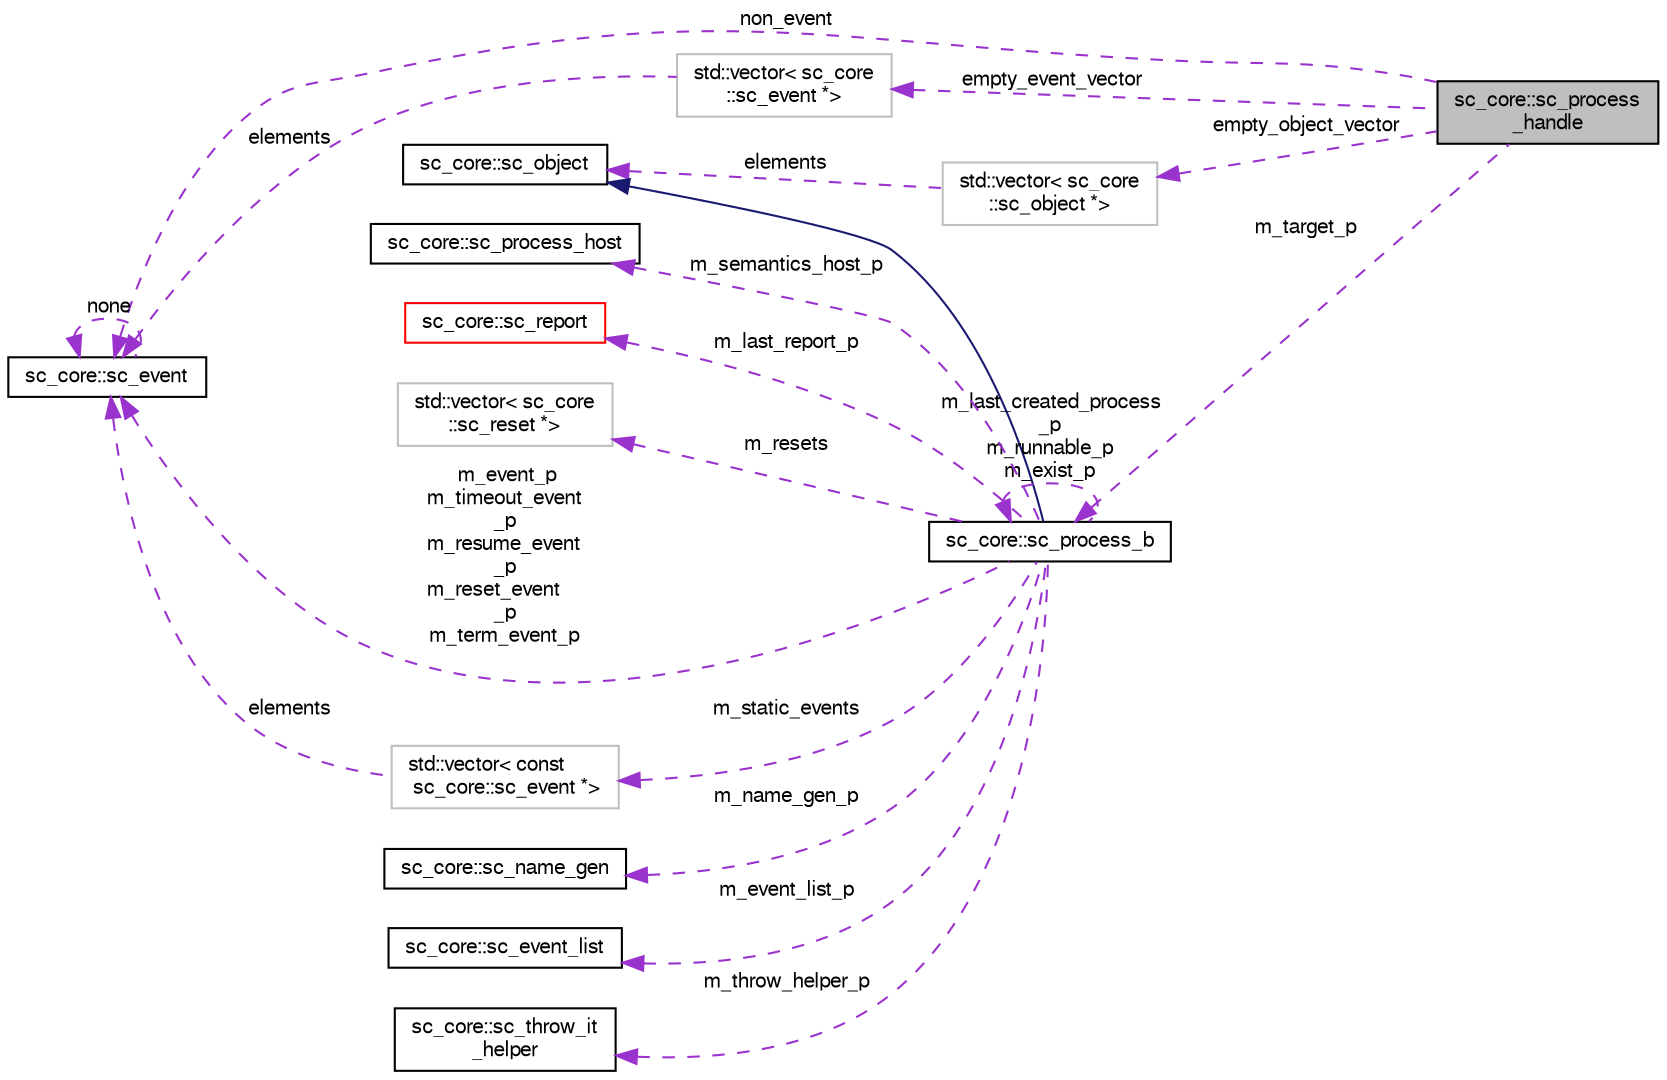 digraph "sc_core::sc_process_handle"
{
  edge [fontname="FreeSans",fontsize="10",labelfontname="FreeSans",labelfontsize="10"];
  node [fontname="FreeSans",fontsize="10",shape=record];
  rankdir="LR";
  Node1 [label="sc_core::sc_process\l_handle",height=0.2,width=0.4,color="black", fillcolor="grey75", style="filled", fontcolor="black"];
  Node2 -> Node1 [dir="back",color="darkorchid3",fontsize="10",style="dashed",label=" empty_object_vector" ,fontname="FreeSans"];
  Node2 [label="std::vector\< sc_core\l::sc_object *\>",height=0.2,width=0.4,color="grey75", fillcolor="white", style="filled"];
  Node3 -> Node2 [dir="back",color="darkorchid3",fontsize="10",style="dashed",label=" elements" ,fontname="FreeSans"];
  Node3 [label="sc_core::sc_object",height=0.2,width=0.4,color="black", fillcolor="white", style="filled",URL="$a01884.html"];
  Node4 -> Node1 [dir="back",color="darkorchid3",fontsize="10",style="dashed",label=" non_event" ,fontname="FreeSans"];
  Node4 [label="sc_core::sc_event",height=0.2,width=0.4,color="black", fillcolor="white", style="filled",URL="$a01828.html"];
  Node4 -> Node4 [dir="back",color="darkorchid3",fontsize="10",style="dashed",label=" none" ,fontname="FreeSans"];
  Node5 -> Node1 [dir="back",color="darkorchid3",fontsize="10",style="dashed",label=" empty_event_vector" ,fontname="FreeSans"];
  Node5 [label="std::vector\< sc_core\l::sc_event *\>",height=0.2,width=0.4,color="grey75", fillcolor="white", style="filled"];
  Node4 -> Node5 [dir="back",color="darkorchid3",fontsize="10",style="dashed",label=" elements" ,fontname="FreeSans"];
  Node6 -> Node1 [dir="back",color="darkorchid3",fontsize="10",style="dashed",label=" m_target_p" ,fontname="FreeSans"];
  Node6 [label="sc_core::sc_process_b",height=0.2,width=0.4,color="black", fillcolor="white", style="filled",URL="$a01924.html"];
  Node3 -> Node6 [dir="back",color="midnightblue",fontsize="10",style="solid",fontname="FreeSans"];
  Node7 -> Node6 [dir="back",color="darkorchid3",fontsize="10",style="dashed",label=" m_name_gen_p" ,fontname="FreeSans"];
  Node7 [label="sc_core::sc_name_gen",height=0.2,width=0.4,color="black", fillcolor="white", style="filled",URL="$a01880.html"];
  Node8 -> Node6 [dir="back",color="darkorchid3",fontsize="10",style="dashed",label=" m_event_list_p" ,fontname="FreeSans"];
  Node8 [label="sc_core::sc_event_list",height=0.2,width=0.4,color="black", fillcolor="white", style="filled",URL="$a01816.html"];
  Node9 -> Node6 [dir="back",color="darkorchid3",fontsize="10",style="dashed",label=" m_throw_helper_p" ,fontname="FreeSans"];
  Node9 [label="sc_core::sc_throw_it\l_helper",height=0.2,width=0.4,color="black", fillcolor="white", style="filled",URL="$a01916.html"];
  Node4 -> Node6 [dir="back",color="darkorchid3",fontsize="10",style="dashed",label=" m_event_p\nm_timeout_event\l_p\nm_resume_event\l_p\nm_reset_event\l_p\nm_term_event_p" ,fontname="FreeSans"];
  Node10 -> Node6 [dir="back",color="darkorchid3",fontsize="10",style="dashed",label=" m_semantics_host_p" ,fontname="FreeSans"];
  Node10 [label="sc_core::sc_process_host",height=0.2,width=0.4,color="black", fillcolor="white", style="filled",URL="$a01908.html"];
  Node11 -> Node6 [dir="back",color="darkorchid3",fontsize="10",style="dashed",label=" m_last_report_p" ,fontname="FreeSans"];
  Node11 [label="sc_core::sc_report",height=0.2,width=0.4,color="red", fillcolor="white", style="filled",URL="$a02100.html"];
  Node15 -> Node6 [dir="back",color="darkorchid3",fontsize="10",style="dashed",label=" m_resets" ,fontname="FreeSans"];
  Node15 [label="std::vector\< sc_core\l::sc_reset *\>",height=0.2,width=0.4,color="grey75", fillcolor="white", style="filled"];
  Node21 -> Node6 [dir="back",color="darkorchid3",fontsize="10",style="dashed",label=" m_static_events" ,fontname="FreeSans"];
  Node21 [label="std::vector\< const\l sc_core::sc_event *\>",height=0.2,width=0.4,color="grey75", fillcolor="white", style="filled"];
  Node4 -> Node21 [dir="back",color="darkorchid3",fontsize="10",style="dashed",label=" elements" ,fontname="FreeSans"];
  Node6 -> Node6 [dir="back",color="darkorchid3",fontsize="10",style="dashed",label=" m_last_created_process\l_p\nm_runnable_p\nm_exist_p" ,fontname="FreeSans"];
}
